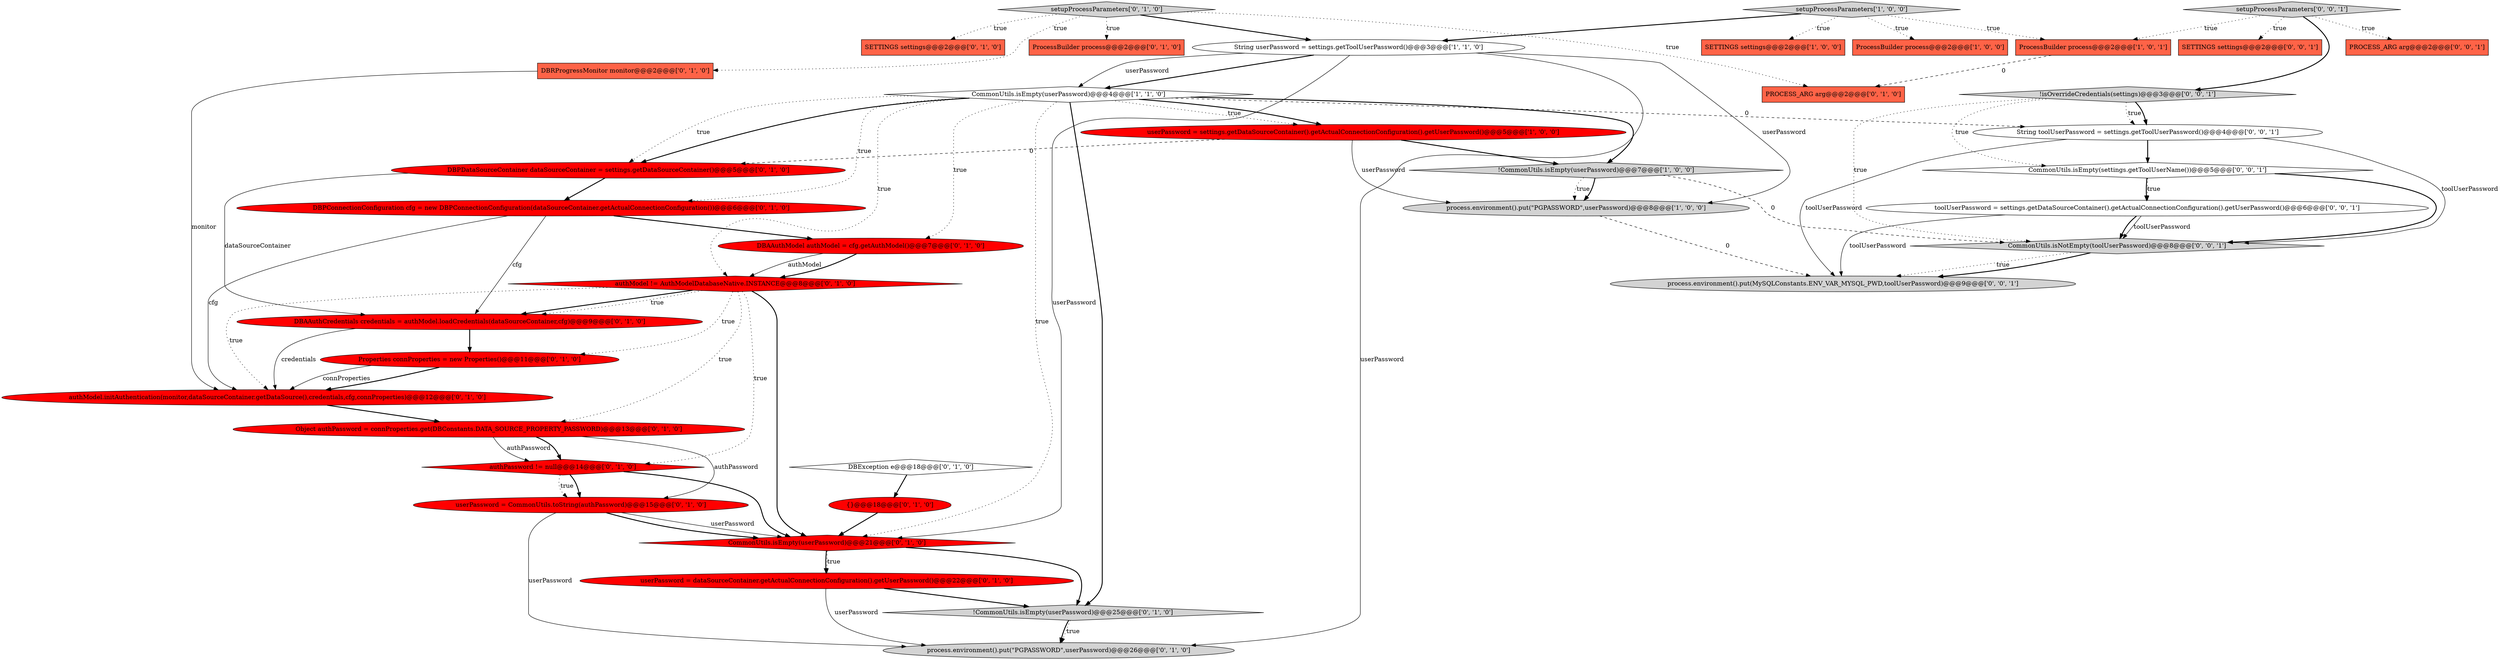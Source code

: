 digraph {
4 [style = filled, label = "String userPassword = settings.getToolUserPassword()@@@3@@@['1', '1', '0']", fillcolor = white, shape = ellipse image = "AAA0AAABBB1BBB"];
2 [style = filled, label = "CommonUtils.isEmpty(userPassword)@@@4@@@['1', '1', '0']", fillcolor = white, shape = diamond image = "AAA0AAABBB1BBB"];
10 [style = filled, label = "DBPDataSourceContainer dataSourceContainer = settings.getDataSourceContainer()@@@5@@@['0', '1', '0']", fillcolor = red, shape = ellipse image = "AAA1AAABBB2BBB"];
22 [style = filled, label = "authModel.initAuthentication(monitor,dataSourceContainer.getDataSource(),credentials,cfg,connProperties)@@@12@@@['0', '1', '0']", fillcolor = red, shape = ellipse image = "AAA1AAABBB2BBB"];
21 [style = filled, label = "userPassword = dataSourceContainer.getActualConnectionConfiguration().getUserPassword()@@@22@@@['0', '1', '0']", fillcolor = red, shape = ellipse image = "AAA1AAABBB2BBB"];
15 [style = filled, label = "DBAAuthModel authModel = cfg.getAuthModel()@@@7@@@['0', '1', '0']", fillcolor = red, shape = ellipse image = "AAA1AAABBB2BBB"];
19 [style = filled, label = "PROCESS_ARG arg@@@2@@@['0', '1', '0']", fillcolor = tomato, shape = box image = "AAA1AAABBB2BBB"];
13 [style = filled, label = "ProcessBuilder process@@@2@@@['0', '1', '0']", fillcolor = tomato, shape = box image = "AAA0AAABBB2BBB"];
34 [style = filled, label = "CommonUtils.isEmpty(settings.getToolUserName())@@@5@@@['0', '0', '1']", fillcolor = white, shape = diamond image = "AAA0AAABBB3BBB"];
9 [style = filled, label = "authModel != AuthModelDatabaseNative.INSTANCE@@@8@@@['0', '1', '0']", fillcolor = red, shape = diamond image = "AAA1AAABBB2BBB"];
36 [style = filled, label = "SETTINGS settings@@@2@@@['0', '0', '1']", fillcolor = tomato, shape = box image = "AAA0AAABBB3BBB"];
5 [style = filled, label = "SETTINGS settings@@@2@@@['1', '0', '0']", fillcolor = tomato, shape = box image = "AAA0AAABBB1BBB"];
33 [style = filled, label = "String toolUserPassword = settings.getToolUserPassword()@@@4@@@['0', '0', '1']", fillcolor = white, shape = ellipse image = "AAA0AAABBB3BBB"];
0 [style = filled, label = "setupProcessParameters['1', '0', '0']", fillcolor = lightgray, shape = diamond image = "AAA0AAABBB1BBB"];
27 [style = filled, label = "process.environment().put(\"PGPASSWORD\",userPassword)@@@26@@@['0', '1', '0']", fillcolor = lightgray, shape = ellipse image = "AAA0AAABBB2BBB"];
38 [style = filled, label = "!isOverrideCredentials(settings)@@@3@@@['0', '0', '1']", fillcolor = lightgray, shape = diamond image = "AAA0AAABBB3BBB"];
25 [style = filled, label = "setupProcessParameters['0', '1', '0']", fillcolor = lightgray, shape = diamond image = "AAA0AAABBB2BBB"];
12 [style = filled, label = "SETTINGS settings@@@2@@@['0', '1', '0']", fillcolor = tomato, shape = box image = "AAA0AAABBB2BBB"];
28 [style = filled, label = "userPassword = CommonUtils.toString(authPassword)@@@15@@@['0', '1', '0']", fillcolor = red, shape = ellipse image = "AAA1AAABBB2BBB"];
32 [style = filled, label = "toolUserPassword = settings.getDataSourceContainer().getActualConnectionConfiguration().getUserPassword()@@@6@@@['0', '0', '1']", fillcolor = white, shape = ellipse image = "AAA0AAABBB3BBB"];
24 [style = filled, label = "{}@@@18@@@['0', '1', '0']", fillcolor = red, shape = ellipse image = "AAA1AAABBB2BBB"];
29 [style = filled, label = "CommonUtils.isEmpty(userPassword)@@@21@@@['0', '1', '0']", fillcolor = red, shape = diamond image = "AAA1AAABBB2BBB"];
30 [style = filled, label = "CommonUtils.isNotEmpty(toolUserPassword)@@@8@@@['0', '0', '1']", fillcolor = lightgray, shape = diamond image = "AAA0AAABBB3BBB"];
8 [style = filled, label = "!CommonUtils.isEmpty(userPassword)@@@7@@@['1', '0', '0']", fillcolor = lightgray, shape = diamond image = "AAA0AAABBB1BBB"];
20 [style = filled, label = "DBPConnectionConfiguration cfg = new DBPConnectionConfiguration(dataSourceContainer.getActualConnectionConfiguration())@@@6@@@['0', '1', '0']", fillcolor = red, shape = ellipse image = "AAA1AAABBB2BBB"];
3 [style = filled, label = "userPassword = settings.getDataSourceContainer().getActualConnectionConfiguration().getUserPassword()@@@5@@@['1', '0', '0']", fillcolor = red, shape = ellipse image = "AAA1AAABBB1BBB"];
7 [style = filled, label = "process.environment().put(\"PGPASSWORD\",userPassword)@@@8@@@['1', '0', '0']", fillcolor = lightgray, shape = ellipse image = "AAA0AAABBB1BBB"];
37 [style = filled, label = "process.environment().put(MySQLConstants.ENV_VAR_MYSQL_PWD,toolUserPassword)@@@9@@@['0', '0', '1']", fillcolor = lightgray, shape = ellipse image = "AAA0AAABBB3BBB"];
35 [style = filled, label = "PROCESS_ARG arg@@@2@@@['0', '0', '1']", fillcolor = tomato, shape = box image = "AAA0AAABBB3BBB"];
6 [style = filled, label = "ProcessBuilder process@@@2@@@['1', '0', '1']", fillcolor = tomato, shape = box image = "AAA0AAABBB1BBB"];
17 [style = filled, label = "Object authPassword = connProperties.get(DBConstants.DATA_SOURCE_PROPERTY_PASSWORD)@@@13@@@['0', '1', '0']", fillcolor = red, shape = ellipse image = "AAA1AAABBB2BBB"];
26 [style = filled, label = "DBAAuthCredentials credentials = authModel.loadCredentials(dataSourceContainer,cfg)@@@9@@@['0', '1', '0']", fillcolor = red, shape = ellipse image = "AAA1AAABBB2BBB"];
18 [style = filled, label = "DBRProgressMonitor monitor@@@2@@@['0', '1', '0']", fillcolor = tomato, shape = box image = "AAA0AAABBB2BBB"];
23 [style = filled, label = "authPassword != null@@@14@@@['0', '1', '0']", fillcolor = red, shape = diamond image = "AAA1AAABBB2BBB"];
31 [style = filled, label = "setupProcessParameters['0', '0', '1']", fillcolor = lightgray, shape = diamond image = "AAA0AAABBB3BBB"];
14 [style = filled, label = "!CommonUtils.isEmpty(userPassword)@@@25@@@['0', '1', '0']", fillcolor = lightgray, shape = diamond image = "AAA0AAABBB2BBB"];
11 [style = filled, label = "DBException e@@@18@@@['0', '1', '0']", fillcolor = white, shape = diamond image = "AAA0AAABBB2BBB"];
1 [style = filled, label = "ProcessBuilder process@@@2@@@['1', '0', '0']", fillcolor = tomato, shape = box image = "AAA0AAABBB1BBB"];
16 [style = filled, label = "Properties connProperties = new Properties()@@@11@@@['0', '1', '0']", fillcolor = red, shape = ellipse image = "AAA1AAABBB2BBB"];
0->5 [style = dotted, label="true"];
38->34 [style = dotted, label="true"];
2->15 [style = dotted, label="true"];
33->37 [style = solid, label="toolUserPassword"];
0->6 [style = dotted, label="true"];
25->18 [style = dotted, label="true"];
26->22 [style = solid, label="credentials"];
9->26 [style = bold, label=""];
23->28 [style = bold, label=""];
23->29 [style = bold, label=""];
4->29 [style = solid, label="userPassword"];
2->14 [style = bold, label=""];
29->14 [style = bold, label=""];
34->32 [style = bold, label=""];
8->30 [style = dashed, label="0"];
10->26 [style = solid, label="dataSourceContainer"];
9->29 [style = bold, label=""];
20->15 [style = bold, label=""];
25->19 [style = dotted, label="true"];
3->7 [style = solid, label="userPassword"];
28->29 [style = solid, label="userPassword"];
38->33 [style = dotted, label="true"];
2->10 [style = dotted, label="true"];
2->3 [style = dotted, label="true"];
2->20 [style = dotted, label="true"];
9->26 [style = dotted, label="true"];
2->29 [style = dotted, label="true"];
20->26 [style = solid, label="cfg"];
31->6 [style = dotted, label="true"];
17->23 [style = solid, label="authPassword"];
8->7 [style = dotted, label="true"];
25->12 [style = dotted, label="true"];
4->2 [style = bold, label=""];
28->27 [style = solid, label="userPassword"];
14->27 [style = dotted, label="true"];
26->16 [style = bold, label=""];
15->9 [style = solid, label="authModel"];
15->9 [style = bold, label=""];
6->19 [style = dashed, label="0"];
32->37 [style = solid, label="toolUserPassword"];
22->17 [style = bold, label=""];
29->21 [style = dotted, label="true"];
2->33 [style = dashed, label="0"];
38->33 [style = bold, label=""];
28->29 [style = bold, label=""];
31->35 [style = dotted, label="true"];
23->28 [style = dotted, label="true"];
2->3 [style = bold, label=""];
31->38 [style = bold, label=""];
25->13 [style = dotted, label="true"];
4->7 [style = solid, label="userPassword"];
2->10 [style = bold, label=""];
11->24 [style = bold, label=""];
32->30 [style = bold, label=""];
17->23 [style = bold, label=""];
29->21 [style = bold, label=""];
33->30 [style = solid, label="toolUserPassword"];
38->30 [style = dotted, label="true"];
2->9 [style = dotted, label="true"];
9->23 [style = dotted, label="true"];
3->8 [style = bold, label=""];
21->27 [style = solid, label="userPassword"];
30->37 [style = dotted, label="true"];
3->10 [style = dashed, label="0"];
14->27 [style = bold, label=""];
18->22 [style = solid, label="monitor"];
9->16 [style = dotted, label="true"];
20->22 [style = solid, label="cfg"];
9->22 [style = dotted, label="true"];
17->28 [style = solid, label="authPassword"];
0->1 [style = dotted, label="true"];
21->14 [style = bold, label=""];
34->32 [style = dotted, label="true"];
10->20 [style = bold, label=""];
9->17 [style = dotted, label="true"];
32->30 [style = solid, label="toolUserPassword"];
25->4 [style = bold, label=""];
24->29 [style = bold, label=""];
30->37 [style = bold, label=""];
16->22 [style = bold, label=""];
16->22 [style = solid, label="connProperties"];
34->30 [style = bold, label=""];
8->7 [style = bold, label=""];
4->27 [style = solid, label="userPassword"];
4->2 [style = solid, label="userPassword"];
0->4 [style = bold, label=""];
7->37 [style = dashed, label="0"];
33->34 [style = bold, label=""];
31->36 [style = dotted, label="true"];
2->8 [style = bold, label=""];
}
